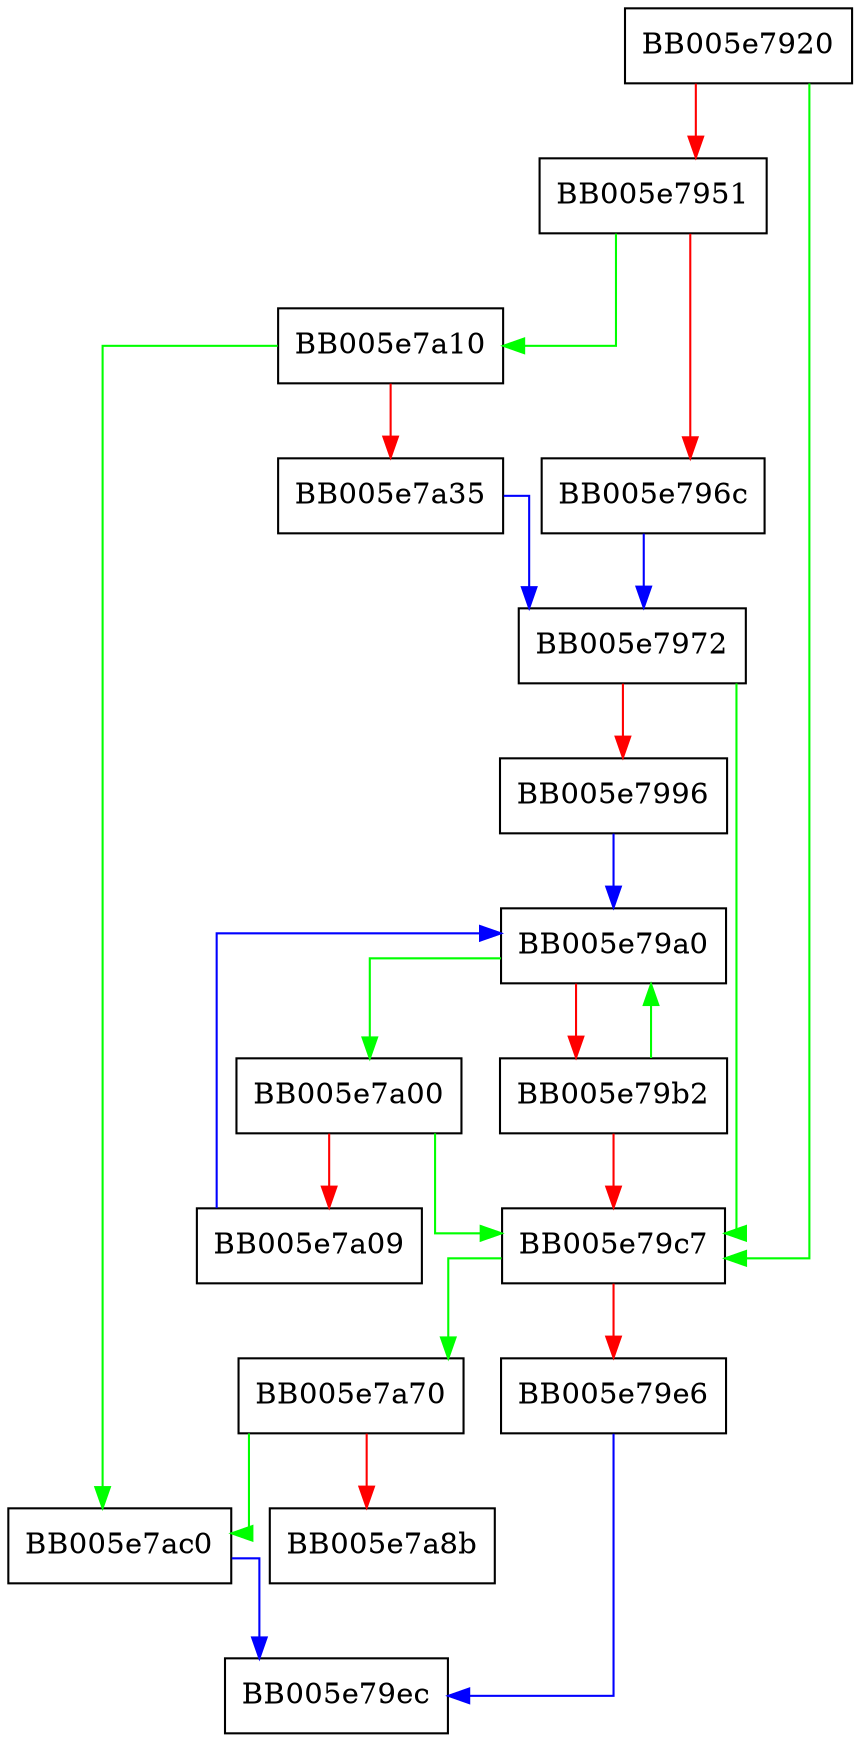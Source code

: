 digraph OPENSSL_LH_insert {
  node [shape="box"];
  graph [splines=ortho];
  BB005e7920 -> BB005e79c7 [color="green"];
  BB005e7920 -> BB005e7951 [color="red"];
  BB005e7951 -> BB005e7a10 [color="green"];
  BB005e7951 -> BB005e796c [color="red"];
  BB005e796c -> BB005e7972 [color="blue"];
  BB005e7972 -> BB005e79c7 [color="green"];
  BB005e7972 -> BB005e7996 [color="red"];
  BB005e7996 -> BB005e79a0 [color="blue"];
  BB005e79a0 -> BB005e7a00 [color="green"];
  BB005e79a0 -> BB005e79b2 [color="red"];
  BB005e79b2 -> BB005e79a0 [color="green"];
  BB005e79b2 -> BB005e79c7 [color="red"];
  BB005e79c7 -> BB005e7a70 [color="green"];
  BB005e79c7 -> BB005e79e6 [color="red"];
  BB005e79e6 -> BB005e79ec [color="blue"];
  BB005e7a00 -> BB005e79c7 [color="green"];
  BB005e7a00 -> BB005e7a09 [color="red"];
  BB005e7a09 -> BB005e79a0 [color="blue"];
  BB005e7a10 -> BB005e7ac0 [color="green"];
  BB005e7a10 -> BB005e7a35 [color="red"];
  BB005e7a35 -> BB005e7972 [color="blue"];
  BB005e7a70 -> BB005e7ac0 [color="green"];
  BB005e7a70 -> BB005e7a8b [color="red"];
  BB005e7ac0 -> BB005e79ec [color="blue"];
}